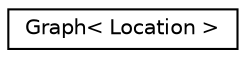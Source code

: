 digraph "Graphical Class Hierarchy"
{
  edge [fontname="Helvetica",fontsize="10",labelfontname="Helvetica",labelfontsize="10"];
  node [fontname="Helvetica",fontsize="10",shape=record];
  rankdir="LR";
  Node0 [label="Graph\< Location \>",height=0.2,width=0.4,color="black", fillcolor="white", style="filled",URL="$classGraph.html"];
}
